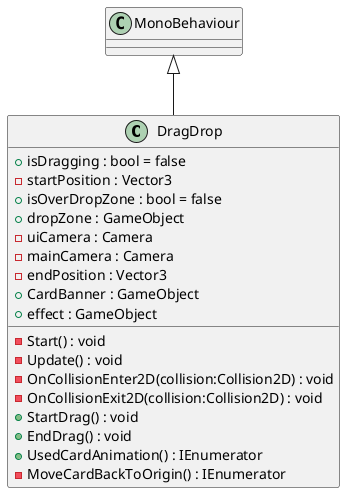 @startuml
class DragDrop {
    + isDragging : bool = false
    - startPosition : Vector3
    + isOverDropZone : bool = false
    + dropZone : GameObject
    - uiCamera : Camera
    - mainCamera : Camera
    - endPosition : Vector3
    + CardBanner : GameObject
    + effect : GameObject
    - Start() : void
    - Update() : void
    - OnCollisionEnter2D(collision:Collision2D) : void
    - OnCollisionExit2D(collision:Collision2D) : void
    + StartDrag() : void
    + EndDrag() : void
    + UsedCardAnimation() : IEnumerator
    - MoveCardBackToOrigin() : IEnumerator
}
MonoBehaviour <|-- DragDrop
@enduml
